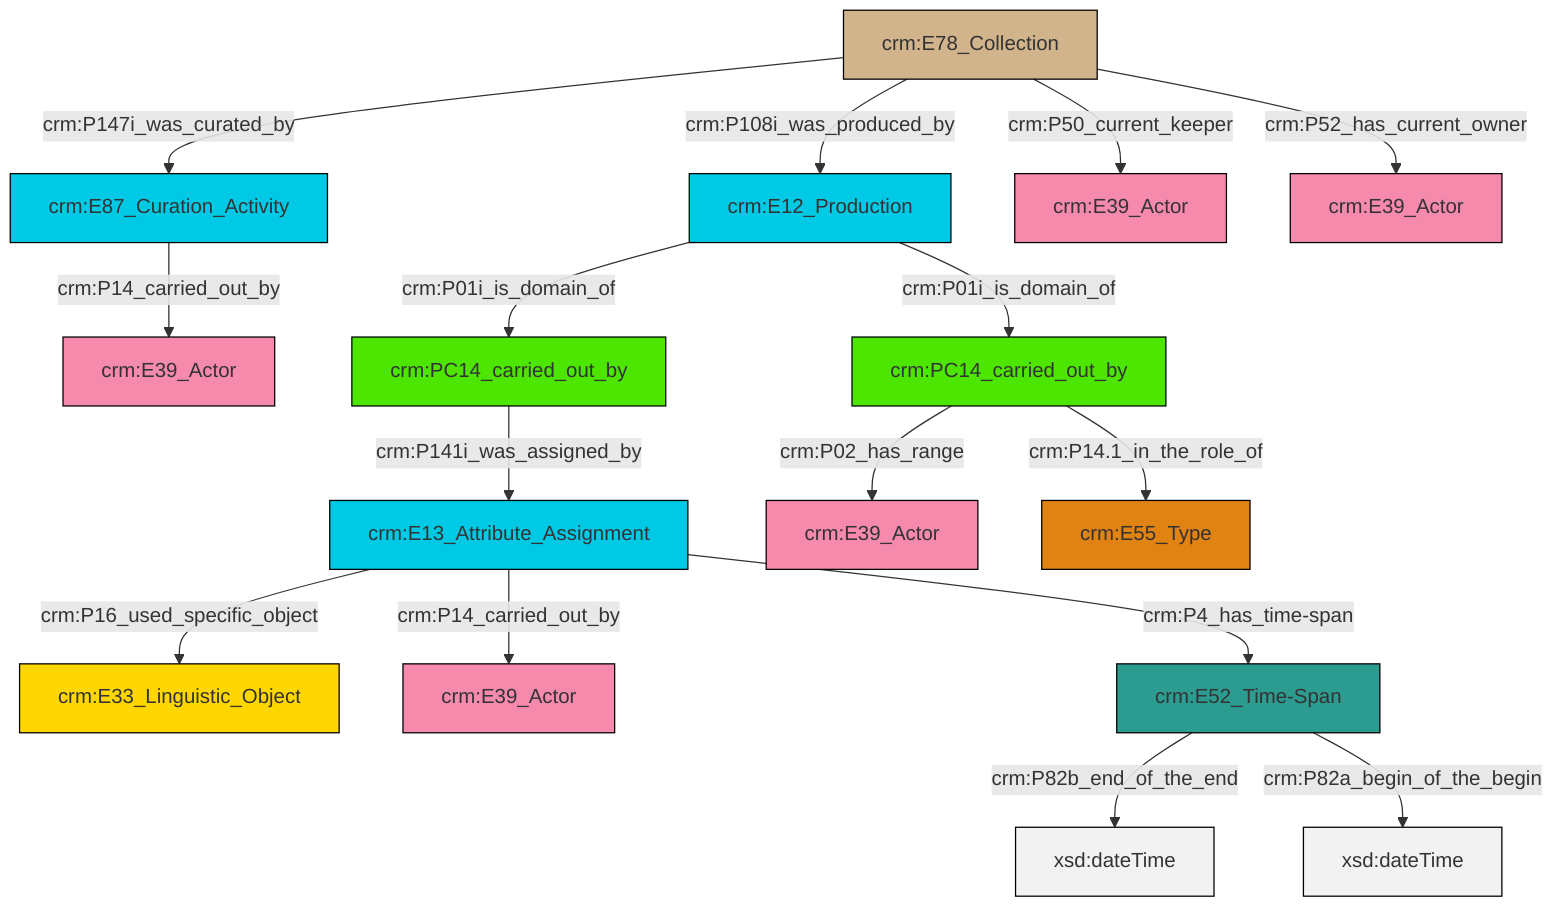 graph TD
classDef Literal fill:#f2f2f2,stroke:#000000;
classDef CRM_Entity fill:#FFFFFF,stroke:#000000;
classDef Temporal_Entity fill:#00C9E6, stroke:#000000;
classDef Type fill:#E18312, stroke:#000000;
classDef Time-Span fill:#2C9C91, stroke:#000000;
classDef Appellation fill:#FFEB7F, stroke:#000000;
classDef Place fill:#008836, stroke:#000000;
classDef Persistent_Item fill:#B266B2, stroke:#000000;
classDef Conceptual_Object fill:#FFD700, stroke:#000000;
classDef Physical_Thing fill:#D2B48C, stroke:#000000;
classDef Actor fill:#f58aad, stroke:#000000;
classDef PC_Classes fill:#4ce600, stroke:#000000;
classDef Multi fill:#cccccc,stroke:#000000;

0["crm:E78_Collection"]:::Physical_Thing -->|crm:P108i_was_produced_by| 1["crm:E12_Production"]:::Temporal_Entity
2["crm:E87_Curation_Activity"]:::Temporal_Entity -->|crm:P14_carried_out_by| 3["crm:E39_Actor"]:::Actor
8["crm:E13_Attribute_Assignment"]:::Temporal_Entity -->|crm:P14_carried_out_by| 9["crm:E39_Actor"]:::Actor
12["crm:PC14_carried_out_by"]:::PC_Classes -->|crm:P02_has_range| 13["crm:E39_Actor"]:::Actor
8["crm:E13_Attribute_Assignment"]:::Temporal_Entity -->|crm:P4_has_time-span| 14["crm:E52_Time-Span"]:::Time-Span
4["crm:PC14_carried_out_by"]:::PC_Classes -->|crm:P141i_was_assigned_by| 8["crm:E13_Attribute_Assignment"]:::Temporal_Entity
14["crm:E52_Time-Span"]:::Time-Span -->|crm:P82b_end_of_the_end| 19[xsd:dateTime]:::Literal
12["crm:PC14_carried_out_by"]:::PC_Classes -->|crm:P14.1_in_the_role_of| 21["crm:E55_Type"]:::Type
0["crm:E78_Collection"]:::Physical_Thing -->|crm:P50_current_keeper| 16["crm:E39_Actor"]:::Actor
0["crm:E78_Collection"]:::Physical_Thing -->|crm:P52_has_current_owner| 22["crm:E39_Actor"]:::Actor
1["crm:E12_Production"]:::Temporal_Entity -->|crm:P01i_is_domain_of| 12["crm:PC14_carried_out_by"]:::PC_Classes
1["crm:E12_Production"]:::Temporal_Entity -->|crm:P01i_is_domain_of| 4["crm:PC14_carried_out_by"]:::PC_Classes
8["crm:E13_Attribute_Assignment"]:::Temporal_Entity -->|crm:P16_used_specific_object| 6["crm:E33_Linguistic_Object"]:::Conceptual_Object
14["crm:E52_Time-Span"]:::Time-Span -->|crm:P82a_begin_of_the_begin| 27[xsd:dateTime]:::Literal
0["crm:E78_Collection"]:::Physical_Thing -->|crm:P147i_was_curated_by| 2["crm:E87_Curation_Activity"]:::Temporal_Entity